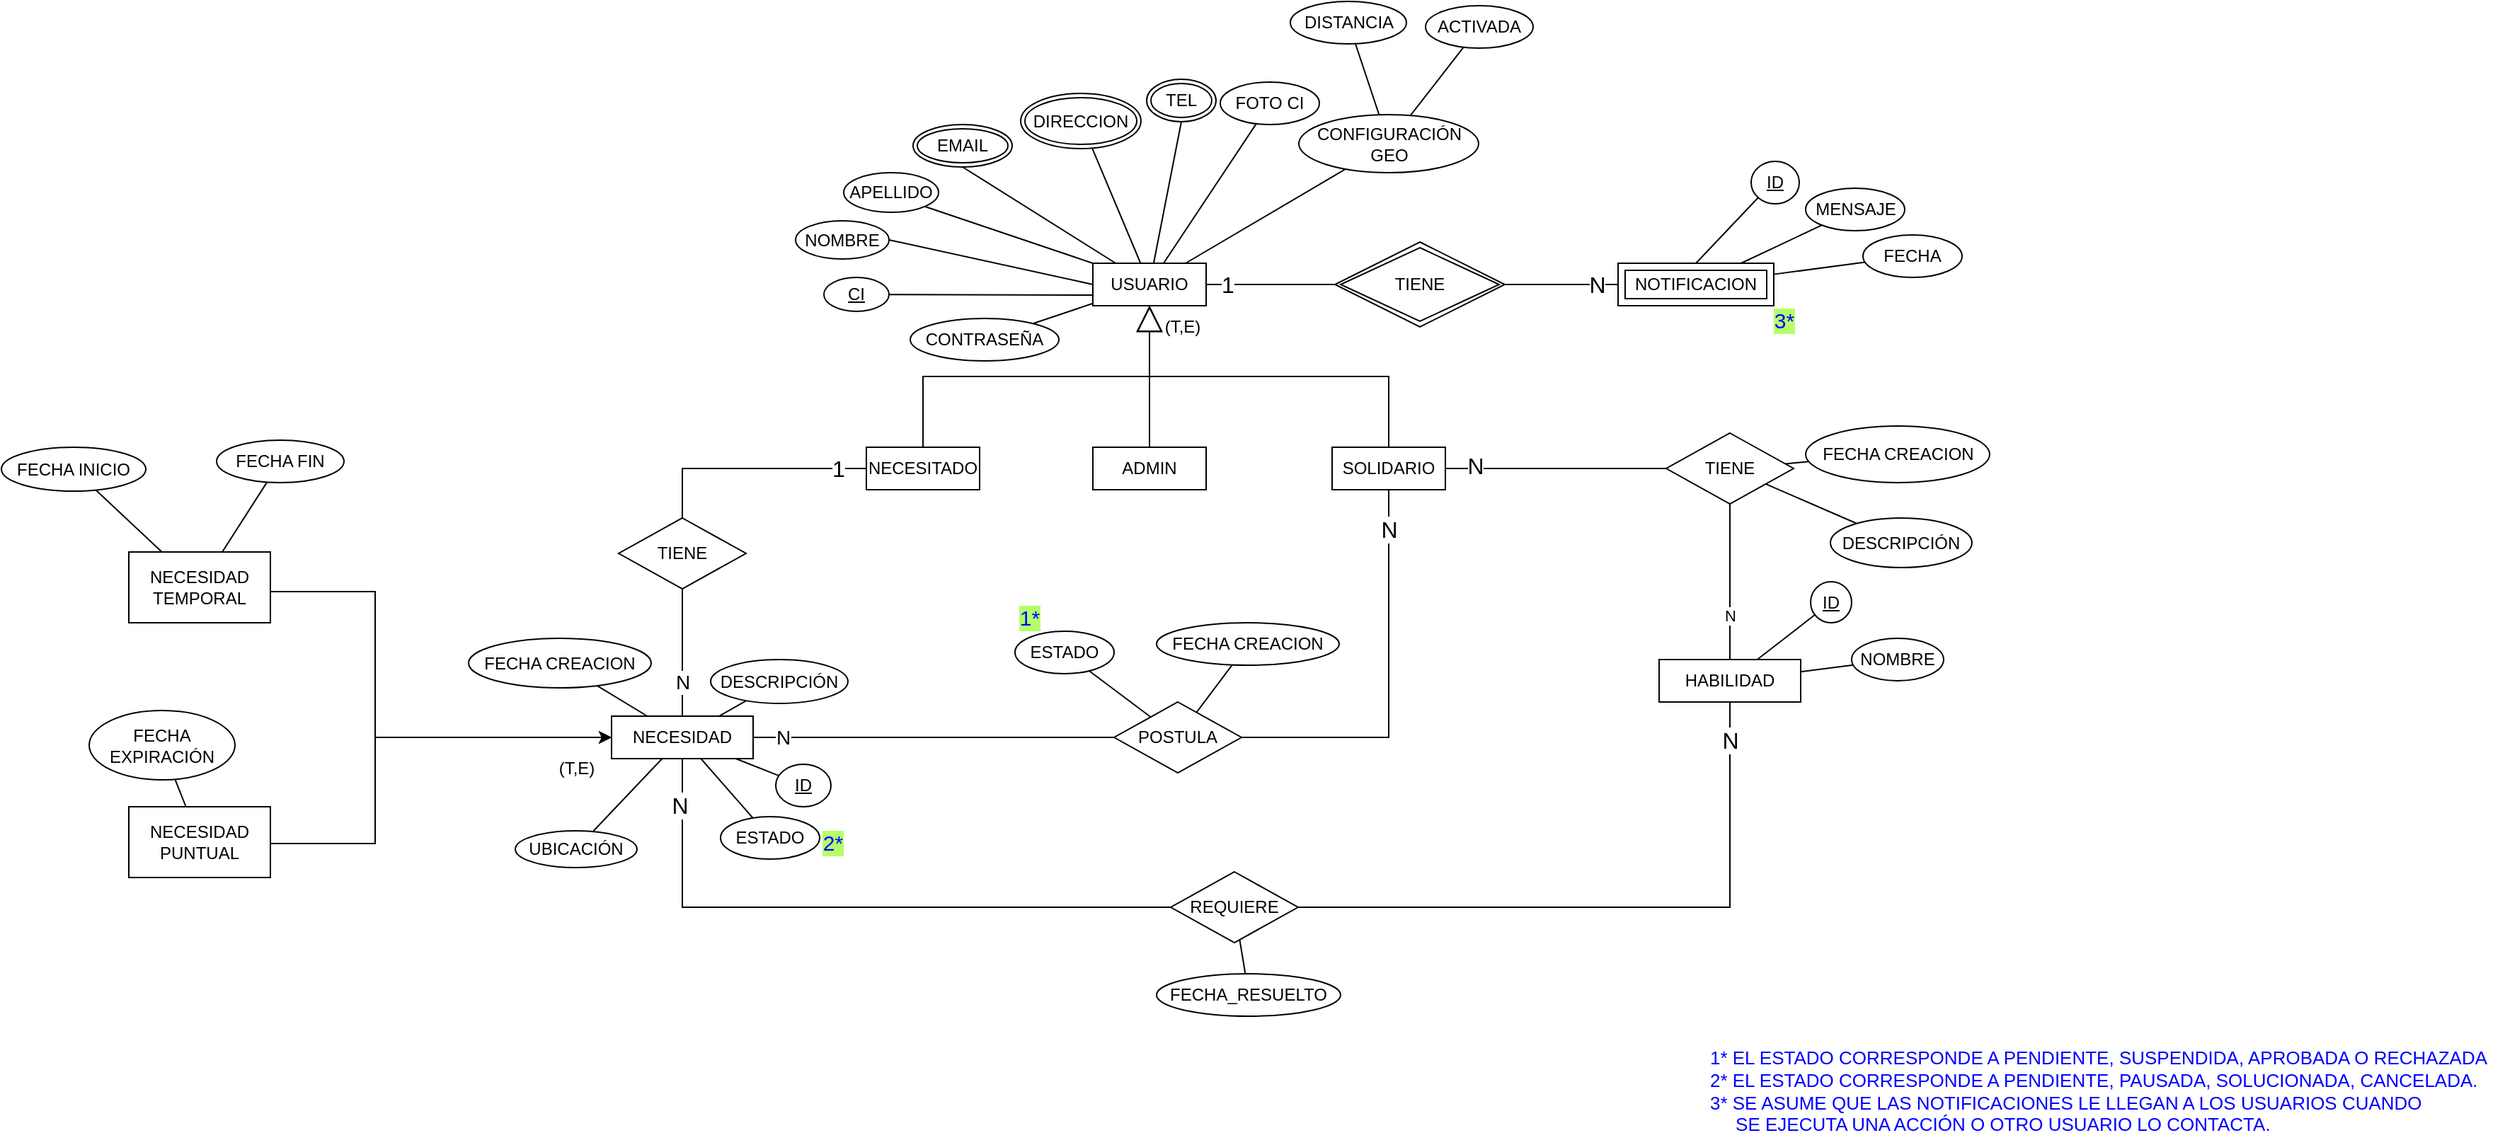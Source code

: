 <mxfile version="21.3.2" type="device">
  <diagram name="Página-1" id="fAoVSrvvUM2dpJcXNKeU">
    <mxGraphModel dx="2234" dy="1202" grid="0" gridSize="10" guides="1" tooltips="1" connect="1" arrows="1" fold="1" page="0" pageScale="1" pageWidth="827" pageHeight="1169" background="none" math="0" shadow="0">
      <root>
        <mxCell id="0" />
        <mxCell id="1" parent="0" />
        <mxCell id="73GiDfNOSpG94_D_OcNd-1" value="USUARIO" style="whiteSpace=wrap;html=1;align=center;rounded=0;" parent="1" vertex="1">
          <mxGeometry x="200" y="80" width="80" height="30" as="geometry" />
        </mxCell>
        <mxCell id="73GiDfNOSpG94_D_OcNd-16" style="rounded=0;orthogonalLoop=1;jettySize=auto;html=1;entryX=0;entryY=0.75;entryDx=0;entryDy=0;endArrow=none;endFill=0;" parent="1" source="73GiDfNOSpG94_D_OcNd-5" target="73GiDfNOSpG94_D_OcNd-1" edge="1">
          <mxGeometry relative="1" as="geometry" />
        </mxCell>
        <mxCell id="73GiDfNOSpG94_D_OcNd-5" value="CI" style="ellipse;whiteSpace=wrap;html=1;align=center;fontStyle=4;rounded=0;" parent="1" vertex="1">
          <mxGeometry x="10" y="90" width="46" height="24" as="geometry" />
        </mxCell>
        <mxCell id="73GiDfNOSpG94_D_OcNd-6" value="ADMIN" style="whiteSpace=wrap;html=1;align=center;rounded=0;" parent="1" vertex="1">
          <mxGeometry x="200" y="210" width="80" height="30" as="geometry" />
        </mxCell>
        <mxCell id="73GiDfNOSpG94_D_OcNd-92" style="edgeStyle=orthogonalEdgeStyle;rounded=0;orthogonalLoop=1;jettySize=auto;html=1;endArrow=none;endFill=0;" parent="1" source="73GiDfNOSpG94_D_OcNd-7" target="73GiDfNOSpG94_D_OcNd-91" edge="1">
          <mxGeometry relative="1" as="geometry">
            <Array as="points" />
          </mxGeometry>
        </mxCell>
        <mxCell id="73GiDfNOSpG94_D_OcNd-102" value="&lt;font size=&quot;3&quot;&gt;N&lt;/font&gt;" style="edgeLabel;html=1;align=center;verticalAlign=middle;resizable=0;points=[];rounded=0;" parent="73GiDfNOSpG94_D_OcNd-92" connectable="0" vertex="1">
          <mxGeometry x="-0.709" y="3" relative="1" as="geometry">
            <mxPoint x="-2" y="1" as="offset" />
          </mxGeometry>
        </mxCell>
        <mxCell id="73GiDfNOSpG94_D_OcNd-142" style="edgeStyle=orthogonalEdgeStyle;rounded=0;orthogonalLoop=1;jettySize=auto;html=1;endArrow=none;endFill=0;" parent="1" source="73GiDfNOSpG94_D_OcNd-7" target="QgFUNkJxm_OIPuMgO-o3-40" edge="1">
          <mxGeometry relative="1" as="geometry">
            <mxPoint x="416" y="328" as="targetPoint" />
            <Array as="points">
              <mxPoint x="409" y="415" />
            </Array>
          </mxGeometry>
        </mxCell>
        <mxCell id="lLiapCtUSWnQKeRzUyzI-1" value="&lt;font size=&quot;3&quot;&gt;N&lt;/font&gt;" style="edgeLabel;html=1;align=center;verticalAlign=middle;resizable=0;points=[];" parent="73GiDfNOSpG94_D_OcNd-142" vertex="1" connectable="0">
          <mxGeometry x="-0.694" y="1" relative="1" as="geometry">
            <mxPoint x="-1" y="-15" as="offset" />
          </mxGeometry>
        </mxCell>
        <mxCell id="73GiDfNOSpG94_D_OcNd-7" value="SOLIDARIO" style="whiteSpace=wrap;html=1;align=center;rounded=0;" parent="1" vertex="1">
          <mxGeometry x="369" y="210" width="80" height="30" as="geometry" />
        </mxCell>
        <mxCell id="73GiDfNOSpG94_D_OcNd-86" style="edgeStyle=orthogonalEdgeStyle;rounded=0;orthogonalLoop=1;jettySize=auto;html=1;exitX=0;exitY=0.5;exitDx=0;exitDy=0;entryX=0.5;entryY=0;entryDx=0;entryDy=0;endArrow=none;endFill=0;" parent="1" source="73GiDfNOSpG94_D_OcNd-8" target="73GiDfNOSpG94_D_OcNd-85" edge="1">
          <mxGeometry relative="1" as="geometry" />
        </mxCell>
        <mxCell id="73GiDfNOSpG94_D_OcNd-88" value="&lt;font size=&quot;3&quot;&gt;1&lt;/font&gt;" style="edgeLabel;html=1;align=center;verticalAlign=middle;resizable=0;points=[];rounded=0;" parent="73GiDfNOSpG94_D_OcNd-86" connectable="0" vertex="1">
          <mxGeometry x="-0.532" y="3" relative="1" as="geometry">
            <mxPoint x="18" y="-3" as="offset" />
          </mxGeometry>
        </mxCell>
        <mxCell id="73GiDfNOSpG94_D_OcNd-8" value="NECESITADO" style="whiteSpace=wrap;html=1;align=center;rounded=0;" parent="1" vertex="1">
          <mxGeometry x="40" y="210" width="80" height="30" as="geometry" />
        </mxCell>
        <mxCell id="73GiDfNOSpG94_D_OcNd-18" style="edgeStyle=none;rounded=0;orthogonalLoop=1;jettySize=auto;html=1;exitX=1;exitY=0.5;exitDx=0;exitDy=0;entryX=0;entryY=0.5;entryDx=0;entryDy=0;endArrow=none;endFill=0;" parent="1" source="73GiDfNOSpG94_D_OcNd-9" target="73GiDfNOSpG94_D_OcNd-1" edge="1">
          <mxGeometry relative="1" as="geometry" />
        </mxCell>
        <mxCell id="73GiDfNOSpG94_D_OcNd-9" value="NOMBRE" style="ellipse;whiteSpace=wrap;html=1;align=center;rounded=0;" parent="1" vertex="1">
          <mxGeometry x="-10" y="50" width="66" height="27" as="geometry" />
        </mxCell>
        <mxCell id="73GiDfNOSpG94_D_OcNd-20" style="edgeStyle=none;rounded=0;orthogonalLoop=1;jettySize=auto;html=1;exitX=1;exitY=1;exitDx=0;exitDy=0;entryX=0;entryY=0;entryDx=0;entryDy=0;endArrow=none;endFill=0;" parent="1" source="73GiDfNOSpG94_D_OcNd-10" target="73GiDfNOSpG94_D_OcNd-1" edge="1">
          <mxGeometry relative="1" as="geometry" />
        </mxCell>
        <mxCell id="73GiDfNOSpG94_D_OcNd-10" value="APELLIDO" style="ellipse;whiteSpace=wrap;html=1;align=center;rounded=0;" parent="1" vertex="1">
          <mxGeometry x="24" y="16" width="67" height="28" as="geometry" />
        </mxCell>
        <mxCell id="73GiDfNOSpG94_D_OcNd-22" style="edgeStyle=none;rounded=0;orthogonalLoop=1;jettySize=auto;html=1;exitX=0.5;exitY=1;exitDx=0;exitDy=0;endArrow=none;endFill=0;" parent="1" source="73GiDfNOSpG94_D_OcNd-27" target="73GiDfNOSpG94_D_OcNd-1" edge="1">
          <mxGeometry relative="1" as="geometry">
            <mxPoint x="315" y="20" as="sourcePoint" />
          </mxGeometry>
        </mxCell>
        <mxCell id="73GiDfNOSpG94_D_OcNd-24" style="edgeStyle=none;rounded=0;orthogonalLoop=1;jettySize=auto;html=1;endArrow=none;endFill=0;" parent="1" source="73GiDfNOSpG94_D_OcNd-13" target="73GiDfNOSpG94_D_OcNd-1" edge="1">
          <mxGeometry relative="1" as="geometry">
            <mxPoint x="280" y="80" as="targetPoint" />
          </mxGeometry>
        </mxCell>
        <mxCell id="73GiDfNOSpG94_D_OcNd-13" value="FOTO CI" style="ellipse;whiteSpace=wrap;html=1;align=center;rounded=0;" parent="1" vertex="1">
          <mxGeometry x="290" y="-48" width="70" height="30" as="geometry" />
        </mxCell>
        <mxCell id="73GiDfNOSpG94_D_OcNd-23" style="edgeStyle=none;rounded=0;orthogonalLoop=1;jettySize=auto;html=1;exitX=0.5;exitY=1;exitDx=0;exitDy=0;endArrow=none;endFill=0;" parent="1" source="73GiDfNOSpG94_D_OcNd-14" target="73GiDfNOSpG94_D_OcNd-1" edge="1">
          <mxGeometry relative="1" as="geometry" />
        </mxCell>
        <mxCell id="73GiDfNOSpG94_D_OcNd-14" value="TEL" style="ellipse;shape=doubleEllipse;margin=3;whiteSpace=wrap;html=1;align=center;rounded=0;" parent="1" vertex="1">
          <mxGeometry x="238" y="-50" width="49" height="30" as="geometry" />
        </mxCell>
        <mxCell id="73GiDfNOSpG94_D_OcNd-25" style="edgeStyle=none;rounded=0;orthogonalLoop=1;jettySize=auto;html=1;endArrow=none;endFill=0;" parent="1" source="73GiDfNOSpG94_D_OcNd-15" target="73GiDfNOSpG94_D_OcNd-1" edge="1">
          <mxGeometry relative="1" as="geometry" />
        </mxCell>
        <mxCell id="73GiDfNOSpG94_D_OcNd-15" value="DIRECCION" style="ellipse;shape=doubleEllipse;margin=3;whiteSpace=wrap;html=1;align=center;rounded=0;" parent="1" vertex="1">
          <mxGeometry x="149" y="-40" width="85" height="39" as="geometry" />
        </mxCell>
        <mxCell id="73GiDfNOSpG94_D_OcNd-27" value="EMAIL" style="ellipse;shape=doubleEllipse;margin=3;whiteSpace=wrap;html=1;align=center;rounded=0;" parent="1" vertex="1">
          <mxGeometry x="73" y="-18" width="70" height="30" as="geometry" />
        </mxCell>
        <mxCell id="73GiDfNOSpG94_D_OcNd-29" value="" style="endArrow=block;endSize=16;endFill=0;html=1;rounded=0;edgeStyle=orthogonalEdgeStyle;" parent="1" source="73GiDfNOSpG94_D_OcNd-8" target="73GiDfNOSpG94_D_OcNd-1" edge="1">
          <mxGeometry y="20" width="160" relative="1" as="geometry">
            <mxPoint x="330" y="290" as="sourcePoint" />
            <mxPoint x="490" y="290" as="targetPoint" />
            <mxPoint as="offset" />
            <Array as="points">
              <mxPoint x="80" y="160" />
              <mxPoint x="240" y="160" />
            </Array>
          </mxGeometry>
        </mxCell>
        <mxCell id="73GiDfNOSpG94_D_OcNd-30" value="" style="endArrow=block;endSize=16;endFill=0;html=1;rounded=0;edgeStyle=orthogonalEdgeStyle;" parent="1" source="73GiDfNOSpG94_D_OcNd-7" edge="1" target="73GiDfNOSpG94_D_OcNd-1">
          <mxGeometry y="20" width="160" relative="1" as="geometry">
            <mxPoint x="90" y="220" as="sourcePoint" />
            <mxPoint x="240" y="110" as="targetPoint" />
            <mxPoint as="offset" />
            <Array as="points">
              <mxPoint x="409" y="160" />
              <mxPoint x="240" y="160" />
            </Array>
          </mxGeometry>
        </mxCell>
        <mxCell id="73GiDfNOSpG94_D_OcNd-31" value="" style="endArrow=block;endSize=16;endFill=0;html=1;rounded=0;edgeStyle=orthogonalEdgeStyle;" parent="1" source="73GiDfNOSpG94_D_OcNd-6" target="73GiDfNOSpG94_D_OcNd-1" edge="1">
          <mxGeometry y="20" width="160" relative="1" as="geometry">
            <mxPoint x="100" y="230" as="sourcePoint" />
            <mxPoint x="260" y="130" as="targetPoint" />
            <mxPoint as="offset" />
            <Array as="points">
              <mxPoint x="240" y="138" />
              <mxPoint x="240" y="138" />
            </Array>
          </mxGeometry>
        </mxCell>
        <mxCell id="73GiDfNOSpG94_D_OcNd-33" value="HABILIDAD" style="whiteSpace=wrap;html=1;align=center;rounded=0;" parent="1" vertex="1">
          <mxGeometry x="600" y="360" width="100" height="30" as="geometry" />
        </mxCell>
        <mxCell id="73GiDfNOSpG94_D_OcNd-38" style="edgeStyle=none;rounded=0;orthogonalLoop=1;jettySize=auto;html=1;endArrow=none;endFill=0;" parent="1" source="73GiDfNOSpG94_D_OcNd-34" target="73GiDfNOSpG94_D_OcNd-33" edge="1">
          <mxGeometry relative="1" as="geometry" />
        </mxCell>
        <mxCell id="73GiDfNOSpG94_D_OcNd-34" value="ID" style="ellipse;whiteSpace=wrap;html=1;align=center;fontStyle=4;rounded=0;" parent="1" vertex="1">
          <mxGeometry x="707" y="305" width="29" height="29" as="geometry" />
        </mxCell>
        <mxCell id="73GiDfNOSpG94_D_OcNd-42" style="edgeStyle=none;rounded=0;orthogonalLoop=1;jettySize=auto;html=1;endArrow=none;endFill=0;" parent="1" source="73GiDfNOSpG94_D_OcNd-37" target="73GiDfNOSpG94_D_OcNd-91" edge="1">
          <mxGeometry relative="1" as="geometry" />
        </mxCell>
        <mxCell id="73GiDfNOSpG94_D_OcNd-37" value="FECHA CREACION" style="ellipse;whiteSpace=wrap;html=1;align=center;rounded=0;" parent="1" vertex="1">
          <mxGeometry x="703.5" y="195" width="130" height="40" as="geometry" />
        </mxCell>
        <mxCell id="73GiDfNOSpG94_D_OcNd-43" value="NECESIDAD" style="whiteSpace=wrap;html=1;align=center;rounded=0;" parent="1" vertex="1">
          <mxGeometry x="-140" y="400" width="100" height="30" as="geometry" />
        </mxCell>
        <mxCell id="73GiDfNOSpG94_D_OcNd-44" style="edgeStyle=none;rounded=0;orthogonalLoop=1;jettySize=auto;html=1;endArrow=none;endFill=0;" parent="1" source="73GiDfNOSpG94_D_OcNd-45" target="73GiDfNOSpG94_D_OcNd-43" edge="1">
          <mxGeometry relative="1" as="geometry">
            <mxPoint x="-100" y="430" as="targetPoint" />
          </mxGeometry>
        </mxCell>
        <mxCell id="73GiDfNOSpG94_D_OcNd-45" value="ID" style="ellipse;whiteSpace=wrap;html=1;align=center;fontStyle=4;rounded=0;" parent="1" vertex="1">
          <mxGeometry x="-24" y="434" width="39" height="30" as="geometry" />
        </mxCell>
        <mxCell id="73GiDfNOSpG94_D_OcNd-50" style="edgeStyle=none;rounded=0;orthogonalLoop=1;jettySize=auto;html=1;endArrow=none;endFill=0;" parent="1" source="73GiDfNOSpG94_D_OcNd-51" target="73GiDfNOSpG94_D_OcNd-43" edge="1">
          <mxGeometry relative="1" as="geometry" />
        </mxCell>
        <mxCell id="73GiDfNOSpG94_D_OcNd-51" value="FECHA CREACION" style="ellipse;whiteSpace=wrap;html=1;align=center;rounded=0;" parent="1" vertex="1">
          <mxGeometry x="-241" y="345" width="129" height="35" as="geometry" />
        </mxCell>
        <mxCell id="73GiDfNOSpG94_D_OcNd-73" style="edgeStyle=none;rounded=0;orthogonalLoop=1;jettySize=auto;html=1;endArrow=none;endFill=0;" parent="1" source="73GiDfNOSpG94_D_OcNd-70" target="73GiDfNOSpG94_D_OcNd-43" edge="1">
          <mxGeometry relative="1" as="geometry" />
        </mxCell>
        <mxCell id="73GiDfNOSpG94_D_OcNd-70" value="ESTADO" style="ellipse;whiteSpace=wrap;html=1;align=center;rounded=0;" parent="1" vertex="1">
          <mxGeometry x="-63" y="471" width="70" height="30" as="geometry" />
        </mxCell>
        <mxCell id="73GiDfNOSpG94_D_OcNd-72" style="edgeStyle=none;rounded=0;orthogonalLoop=1;jettySize=auto;html=1;endArrow=none;endFill=0;" parent="1" source="73GiDfNOSpG94_D_OcNd-71" target="73GiDfNOSpG94_D_OcNd-43" edge="1">
          <mxGeometry relative="1" as="geometry" />
        </mxCell>
        <mxCell id="73GiDfNOSpG94_D_OcNd-71" value="DESCRIPCIÓN" style="ellipse;whiteSpace=wrap;html=1;align=center;rounded=0;" parent="1" vertex="1">
          <mxGeometry x="-70" y="360" width="97" height="31" as="geometry" />
        </mxCell>
        <mxCell id="73GiDfNOSpG94_D_OcNd-87" style="edgeStyle=orthogonalEdgeStyle;rounded=0;orthogonalLoop=1;jettySize=auto;html=1;exitX=0.5;exitY=1;exitDx=0;exitDy=0;entryX=0.5;entryY=0;entryDx=0;entryDy=0;endArrow=none;endFill=0;" parent="1" source="73GiDfNOSpG94_D_OcNd-85" target="73GiDfNOSpG94_D_OcNd-43" edge="1">
          <mxGeometry relative="1" as="geometry" />
        </mxCell>
        <mxCell id="73GiDfNOSpG94_D_OcNd-90" value="&lt;font style=&quot;font-size: 14px;&quot;&gt;N&lt;/font&gt;" style="edgeLabel;html=1;align=center;verticalAlign=middle;resizable=0;points=[];rounded=0;" parent="73GiDfNOSpG94_D_OcNd-87" connectable="0" vertex="1">
          <mxGeometry x="0.612" y="-1" relative="1" as="geometry">
            <mxPoint x="1" y="-7" as="offset" />
          </mxGeometry>
        </mxCell>
        <mxCell id="73GiDfNOSpG94_D_OcNd-85" value="TIENE" style="shape=rhombus;perimeter=rhombusPerimeter;whiteSpace=wrap;html=1;align=center;rounded=0;" parent="1" vertex="1">
          <mxGeometry x="-135" y="260" width="90" height="50" as="geometry" />
        </mxCell>
        <mxCell id="73GiDfNOSpG94_D_OcNd-93" style="edgeStyle=orthogonalEdgeStyle;rounded=0;orthogonalLoop=1;jettySize=auto;html=1;endArrow=none;endFill=0;" parent="1" source="73GiDfNOSpG94_D_OcNd-91" target="73GiDfNOSpG94_D_OcNd-33" edge="1">
          <mxGeometry relative="1" as="geometry" />
        </mxCell>
        <mxCell id="QgFUNkJxm_OIPuMgO-o3-43" value="N" style="edgeLabel;html=1;align=center;verticalAlign=middle;resizable=0;points=[];" vertex="1" connectable="0" parent="73GiDfNOSpG94_D_OcNd-93">
          <mxGeometry x="0.433" relative="1" as="geometry">
            <mxPoint as="offset" />
          </mxGeometry>
        </mxCell>
        <mxCell id="73GiDfNOSpG94_D_OcNd-91" value="TIENE" style="shape=rhombus;perimeter=rhombusPerimeter;whiteSpace=wrap;html=1;align=center;rounded=0;" parent="1" vertex="1">
          <mxGeometry x="605" y="200" width="90" height="50" as="geometry" />
        </mxCell>
        <mxCell id="73GiDfNOSpG94_D_OcNd-97" value="(T,E)" style="text;html=1;align=center;verticalAlign=middle;resizable=0;points=[];autosize=1;strokeColor=none;fillColor=none;rounded=0;" parent="1" vertex="1">
          <mxGeometry x="238" y="110" width="50" height="30" as="geometry" />
        </mxCell>
        <mxCell id="73GiDfNOSpG94_D_OcNd-132" style="rounded=0;orthogonalLoop=1;jettySize=auto;html=1;endArrow=none;endFill=0;" parent="1" source="73GiDfNOSpG94_D_OcNd-122" target="QgFUNkJxm_OIPuMgO-o3-27" edge="1">
          <mxGeometry relative="1" as="geometry">
            <mxPoint x="319.5" y="550.0" as="targetPoint" />
          </mxGeometry>
        </mxCell>
        <mxCell id="73GiDfNOSpG94_D_OcNd-122" value="FECHA_RESUELTO" style="ellipse;whiteSpace=wrap;html=1;align=center;rounded=0;" parent="1" vertex="1">
          <mxGeometry x="245" y="582" width="130" height="30" as="geometry" />
        </mxCell>
        <mxCell id="73GiDfNOSpG94_D_OcNd-125" value="&lt;font size=&quot;3&quot;&gt;N&lt;/font&gt;" style="edgeStyle=orthogonalEdgeStyle;rounded=0;orthogonalLoop=1;jettySize=auto;html=1;endArrow=none;endFill=0;" parent="1" source="QgFUNkJxm_OIPuMgO-o3-27" target="73GiDfNOSpG94_D_OcNd-33" edge="1">
          <mxGeometry x="0.879" relative="1" as="geometry">
            <mxPoint as="offset" />
            <mxPoint x="519.5" y="535.0" as="sourcePoint" />
            <mxPoint x="617" y="373" as="targetPoint" />
            <Array as="points">
              <mxPoint x="650" y="535" />
            </Array>
          </mxGeometry>
        </mxCell>
        <mxCell id="73GiDfNOSpG94_D_OcNd-128" style="edgeStyle=orthogonalEdgeStyle;rounded=0;orthogonalLoop=1;jettySize=auto;html=1;endArrow=none;endFill=0;" parent="1" source="QgFUNkJxm_OIPuMgO-o3-27" target="73GiDfNOSpG94_D_OcNd-43" edge="1">
          <mxGeometry relative="1" as="geometry">
            <mxPoint x="80.5" y="535.0" as="sourcePoint" />
          </mxGeometry>
        </mxCell>
        <mxCell id="73GiDfNOSpG94_D_OcNd-135" value="&lt;font size=&quot;3&quot;&gt;N&lt;/font&gt;" style="edgeLabel;html=1;align=center;verticalAlign=middle;resizable=0;points=[];rounded=0;" parent="73GiDfNOSpG94_D_OcNd-128" connectable="0" vertex="1">
          <mxGeometry x="0.856" y="2" relative="1" as="geometry">
            <mxPoint as="offset" />
          </mxGeometry>
        </mxCell>
        <mxCell id="73GiDfNOSpG94_D_OcNd-146" style="rounded=0;orthogonalLoop=1;jettySize=auto;html=1;endArrow=none;endFill=0;" parent="1" source="QgFUNkJxm_OIPuMgO-o3-40" target="73GiDfNOSpG94_D_OcNd-145" edge="1">
          <mxGeometry relative="1" as="geometry">
            <mxPoint x="293.5" y="390" as="sourcePoint" />
          </mxGeometry>
        </mxCell>
        <mxCell id="73GiDfNOSpG94_D_OcNd-147" style="rounded=0;orthogonalLoop=1;jettySize=auto;html=1;endArrow=none;endFill=0;" parent="1" source="QgFUNkJxm_OIPuMgO-o3-40" target="73GiDfNOSpG94_D_OcNd-144" edge="1">
          <mxGeometry relative="1" as="geometry">
            <mxPoint x="238.5" y="390" as="sourcePoint" />
          </mxGeometry>
        </mxCell>
        <mxCell id="73GiDfNOSpG94_D_OcNd-141" style="edgeStyle=orthogonalEdgeStyle;rounded=0;orthogonalLoop=1;jettySize=auto;html=1;endArrow=none;endFill=0;" parent="1" source="73GiDfNOSpG94_D_OcNd-43" target="QgFUNkJxm_OIPuMgO-o3-40" edge="1">
          <mxGeometry relative="1" as="geometry">
            <mxPoint x="80" y="380" as="sourcePoint" />
            <mxPoint x="211" y="415.029" as="targetPoint" />
            <Array as="points" />
          </mxGeometry>
        </mxCell>
        <mxCell id="lLiapCtUSWnQKeRzUyzI-3" value="&lt;font style=&quot;font-size: 14px;&quot;&gt;N&lt;/font&gt;" style="edgeLabel;html=1;align=center;verticalAlign=middle;resizable=0;points=[];" parent="73GiDfNOSpG94_D_OcNd-141" vertex="1" connectable="0">
          <mxGeometry x="0.582" y="1" relative="1" as="geometry">
            <mxPoint x="-181" y="1" as="offset" />
          </mxGeometry>
        </mxCell>
        <mxCell id="73GiDfNOSpG94_D_OcNd-144" value="ESTADO" style="ellipse;whiteSpace=wrap;html=1;align=center;rounded=0;" parent="1" vertex="1">
          <mxGeometry x="145" y="340" width="70" height="30" as="geometry" />
        </mxCell>
        <mxCell id="73GiDfNOSpG94_D_OcNd-145" value="FECHA CREACION" style="ellipse;whiteSpace=wrap;html=1;align=center;rounded=0;" parent="1" vertex="1">
          <mxGeometry x="245" y="334" width="129" height="30" as="geometry" />
        </mxCell>
        <mxCell id="73GiDfNOSpG94_D_OcNd-154" value="NOTIFICACION" style="shape=ext;margin=3;double=1;whiteSpace=wrap;html=1;align=center;" parent="1" vertex="1">
          <mxGeometry x="571" y="80" width="110" height="30" as="geometry" />
        </mxCell>
        <mxCell id="73GiDfNOSpG94_D_OcNd-159" style="orthogonalLoop=1;jettySize=auto;html=1;exitX=0;exitY=1;exitDx=0;exitDy=0;rounded=0;entryX=0.5;entryY=0;entryDx=0;entryDy=0;endArrow=none;endFill=0;" parent="1" source="73GiDfNOSpG94_D_OcNd-156" target="73GiDfNOSpG94_D_OcNd-154" edge="1">
          <mxGeometry relative="1" as="geometry">
            <mxPoint x="635" y="68" as="targetPoint" />
          </mxGeometry>
        </mxCell>
        <mxCell id="73GiDfNOSpG94_D_OcNd-156" value="ID" style="ellipse;whiteSpace=wrap;html=1;align=center;rounded=0;fontStyle=4" parent="1" vertex="1">
          <mxGeometry x="665" y="8" width="34" height="30" as="geometry" />
        </mxCell>
        <mxCell id="73GiDfNOSpG94_D_OcNd-160" style="orthogonalLoop=1;jettySize=auto;html=1;rounded=0;endArrow=none;endFill=0;" parent="1" source="73GiDfNOSpG94_D_OcNd-157" target="73GiDfNOSpG94_D_OcNd-154" edge="1">
          <mxGeometry relative="1" as="geometry" />
        </mxCell>
        <mxCell id="73GiDfNOSpG94_D_OcNd-157" value="MENSAJE" style="ellipse;whiteSpace=wrap;html=1;align=center;rounded=0;" parent="1" vertex="1">
          <mxGeometry x="703.5" y="27" width="70" height="30" as="geometry" />
        </mxCell>
        <mxCell id="73GiDfNOSpG94_D_OcNd-161" style="orthogonalLoop=1;jettySize=auto;html=1;rounded=0;endArrow=none;endFill=0;" parent="1" source="73GiDfNOSpG94_D_OcNd-158" target="73GiDfNOSpG94_D_OcNd-154" edge="1">
          <mxGeometry relative="1" as="geometry" />
        </mxCell>
        <mxCell id="73GiDfNOSpG94_D_OcNd-158" value="FECHA" style="ellipse;whiteSpace=wrap;html=1;align=center;rounded=0;" parent="1" vertex="1">
          <mxGeometry x="744" y="60" width="70" height="30" as="geometry" />
        </mxCell>
        <mxCell id="73GiDfNOSpG94_D_OcNd-169" value="&lt;div style=&quot;text-align: left; font-size: 13px;&quot;&gt;&lt;span style=&quot;background-color: initial; font-size: 13px;&quot;&gt;1* EL ESTADO CORRESPONDE A PENDIENTE, SUSPENDIDA, APROBADA O RECHAZADA&lt;/span&gt;&lt;/div&gt;&lt;div style=&quot;text-align: left; font-size: 13px;&quot;&gt;&lt;span style=&quot;background-color: initial;&quot;&gt;2* EL ESTADO CORRESPONDE A PENDIENTE, PAUSADA, SOLUCIONADA, CANCELADA.&lt;/span&gt;&lt;br&gt;&lt;/div&gt;&lt;div style=&quot;text-align: left; font-size: 13px;&quot;&gt;&lt;span style=&quot;background-color: initial; font-size: 13px;&quot;&gt;3* SE ASUME QUE LAS NOTIFICACIONES LE LLEGAN A LOS USUARIOS CUANDO&lt;/span&gt;&lt;/div&gt;&lt;div style=&quot;text-align: left; font-size: 13px;&quot;&gt;&lt;span style=&quot;background-color: initial; font-size: 13px;&quot;&gt;&amp;nbsp; &amp;nbsp; &amp;nbsp;SE EJECUTA UNA ACCIÓN O OTRO USUARIO LO CONTACTA.&lt;/span&gt;&lt;/div&gt;" style="text;html=1;align=center;verticalAlign=middle;resizable=0;points=[];autosize=1;strokeColor=none;fillColor=none;fontSize=13;fontColor=#0000FF;" parent="1" vertex="1">
          <mxGeometry x="626" y="628" width="567" height="74" as="geometry" />
        </mxCell>
        <mxCell id="73GiDfNOSpG94_D_OcNd-174" value="3*" style="text;html=1;align=center;verticalAlign=middle;resizable=0;points=[];autosize=1;strokeColor=none;fillColor=none;fontSize=15;fontColor=#0000FF;labelBackgroundColor=#B4FF69;" parent="1" vertex="1">
          <mxGeometry x="671.5" y="105" width="32" height="30" as="geometry" />
        </mxCell>
        <mxCell id="73GiDfNOSpG94_D_OcNd-175" value="1*" style="text;html=1;align=center;verticalAlign=middle;resizable=0;points=[];autosize=1;strokeColor=none;fillColor=none;fontSize=15;fontColor=#0000FF;labelBackgroundColor=#B4FF69;" parent="1" vertex="1">
          <mxGeometry x="139" y="315" width="32" height="30" as="geometry" />
        </mxCell>
        <mxCell id="73GiDfNOSpG94_D_OcNd-177" value="2*" style="text;html=1;align=center;verticalAlign=middle;resizable=0;points=[];autosize=1;strokeColor=none;fillColor=none;fontSize=15;fontColor=#0000FF;labelBackgroundColor=#B4FF69;" parent="1" vertex="1">
          <mxGeometry y="474" width="32" height="30" as="geometry" />
        </mxCell>
        <mxCell id="QgFUNkJxm_OIPuMgO-o3-1" value="CONTRASEÑA" style="ellipse;whiteSpace=wrap;html=1;align=center;" vertex="1" parent="1">
          <mxGeometry x="71" y="119" width="105" height="30" as="geometry" />
        </mxCell>
        <mxCell id="QgFUNkJxm_OIPuMgO-o3-3" style="edgeStyle=none;rounded=0;orthogonalLoop=1;jettySize=auto;html=1;endArrow=none;endFill=0;" edge="1" parent="1" source="QgFUNkJxm_OIPuMgO-o3-1" target="73GiDfNOSpG94_D_OcNd-1">
          <mxGeometry relative="1" as="geometry">
            <mxPoint x="370" y="45" as="sourcePoint" />
            <mxPoint x="280" y="90" as="targetPoint" />
          </mxGeometry>
        </mxCell>
        <mxCell id="QgFUNkJxm_OIPuMgO-o3-5" value="" style="endArrow=none;html=1;rounded=0;" edge="1" parent="1" source="QgFUNkJxm_OIPuMgO-o3-8" target="QgFUNkJxm_OIPuMgO-o3-6">
          <mxGeometry width="50" height="50" relative="1" as="geometry">
            <mxPoint x="392" y="-77" as="sourcePoint" />
            <mxPoint x="501.08" y="-40.96" as="targetPoint" />
          </mxGeometry>
        </mxCell>
        <mxCell id="QgFUNkJxm_OIPuMgO-o3-6" value="&lt;div&gt;DISTANCIA&lt;/div&gt;" style="ellipse;whiteSpace=wrap;html=1;align=center;" vertex="1" parent="1">
          <mxGeometry x="339.5" y="-105" width="82" height="30" as="geometry" />
        </mxCell>
        <mxCell id="QgFUNkJxm_OIPuMgO-o3-7" value="&lt;div&gt;ACTIVADA&lt;br&gt;&lt;/div&gt;" style="ellipse;whiteSpace=wrap;html=1;align=center;" vertex="1" parent="1">
          <mxGeometry x="435" y="-102" width="76" height="30" as="geometry" />
        </mxCell>
        <mxCell id="QgFUNkJxm_OIPuMgO-o3-8" value="CONFIGURACIÓN GEO" style="ellipse;whiteSpace=wrap;html=1;align=center;fontColor=#000000;" vertex="1" parent="1">
          <mxGeometry x="345.5" y="-25" width="127" height="41" as="geometry" />
        </mxCell>
        <mxCell id="QgFUNkJxm_OIPuMgO-o3-9" value="" style="endArrow=none;html=1;rounded=0;" edge="1" parent="1" source="QgFUNkJxm_OIPuMgO-o3-8" target="QgFUNkJxm_OIPuMgO-o3-7">
          <mxGeometry width="50" height="50" relative="1" as="geometry">
            <mxPoint x="551" y="-122" as="sourcePoint" />
            <mxPoint x="672" y="-147" as="targetPoint" />
          </mxGeometry>
        </mxCell>
        <mxCell id="QgFUNkJxm_OIPuMgO-o3-10" style="edgeStyle=none;rounded=0;orthogonalLoop=1;jettySize=auto;html=1;endArrow=none;endFill=0;" edge="1" parent="1" source="QgFUNkJxm_OIPuMgO-o3-8" target="73GiDfNOSpG94_D_OcNd-1">
          <mxGeometry relative="1" as="geometry">
            <mxPoint x="284" y="90" as="targetPoint" />
            <mxPoint x="328" y="-8" as="sourcePoint" />
          </mxGeometry>
        </mxCell>
        <mxCell id="QgFUNkJxm_OIPuMgO-o3-12" style="edgeStyle=orthogonalEdgeStyle;rounded=0;orthogonalLoop=1;jettySize=auto;html=1;" edge="1" parent="1" source="QgFUNkJxm_OIPuMgO-o3-13" target="73GiDfNOSpG94_D_OcNd-43">
          <mxGeometry relative="1" as="geometry">
            <Array as="points">
              <mxPoint x="-307" y="312" />
              <mxPoint x="-307" y="415" />
            </Array>
            <mxPoint x="-562" y="390" as="targetPoint" />
          </mxGeometry>
        </mxCell>
        <mxCell id="QgFUNkJxm_OIPuMgO-o3-13" value="NECESIDAD TEMPORAL" style="rounded=0;whiteSpace=wrap;html=1;" vertex="1" parent="1">
          <mxGeometry x="-481" y="284" width="100" height="50" as="geometry" />
        </mxCell>
        <mxCell id="QgFUNkJxm_OIPuMgO-o3-14" value="NECESIDAD PUNTUAL" style="rounded=0;whiteSpace=wrap;html=1;" vertex="1" parent="1">
          <mxGeometry x="-481" y="464" width="100" height="50" as="geometry" />
        </mxCell>
        <mxCell id="QgFUNkJxm_OIPuMgO-o3-15" value="FECHA EXPIRACIÓN" style="ellipse;whiteSpace=wrap;html=1;fontSize=12;" vertex="1" parent="1">
          <mxGeometry x="-509" y="396" width="103" height="49" as="geometry" />
        </mxCell>
        <mxCell id="QgFUNkJxm_OIPuMgO-o3-16" style="rounded=0;orthogonalLoop=1;jettySize=auto;html=1;endArrow=none;endFill=0;" edge="1" parent="1" source="QgFUNkJxm_OIPuMgO-o3-15" target="QgFUNkJxm_OIPuMgO-o3-14">
          <mxGeometry relative="1" as="geometry">
            <mxPoint x="-417" y="502.5" as="sourcePoint" />
            <mxPoint x="-372" y="524.5" as="targetPoint" />
          </mxGeometry>
        </mxCell>
        <mxCell id="QgFUNkJxm_OIPuMgO-o3-18" value="FECHA INICIO" style="ellipse;whiteSpace=wrap;html=1;fontSize=12;" vertex="1" parent="1">
          <mxGeometry x="-571" y="210" width="102" height="31" as="geometry" />
        </mxCell>
        <mxCell id="QgFUNkJxm_OIPuMgO-o3-19" style="rounded=0;orthogonalLoop=1;jettySize=auto;html=1;endArrow=none;endFill=0;" edge="1" parent="1" source="QgFUNkJxm_OIPuMgO-o3-13" target="QgFUNkJxm_OIPuMgO-o3-18">
          <mxGeometry relative="1" as="geometry">
            <mxPoint x="-246" y="649.5" as="sourcePoint" />
            <mxPoint x="-278" y="652.5" as="targetPoint" />
          </mxGeometry>
        </mxCell>
        <mxCell id="QgFUNkJxm_OIPuMgO-o3-20" value="FECHA FIN" style="ellipse;whiteSpace=wrap;html=1;fontSize=12;" vertex="1" parent="1">
          <mxGeometry x="-419" y="205" width="90" height="30" as="geometry" />
        </mxCell>
        <mxCell id="QgFUNkJxm_OIPuMgO-o3-21" style="rounded=0;orthogonalLoop=1;jettySize=auto;html=1;endArrow=none;endFill=0;" edge="1" parent="1" source="QgFUNkJxm_OIPuMgO-o3-13" target="QgFUNkJxm_OIPuMgO-o3-20">
          <mxGeometry relative="1" as="geometry">
            <mxPoint x="-657" y="699" as="sourcePoint" />
            <mxPoint x="-268" y="709" as="targetPoint" />
          </mxGeometry>
        </mxCell>
        <mxCell id="QgFUNkJxm_OIPuMgO-o3-22" style="edgeStyle=orthogonalEdgeStyle;rounded=0;orthogonalLoop=1;jettySize=auto;html=1;" edge="1" parent="1" source="QgFUNkJxm_OIPuMgO-o3-14" target="73GiDfNOSpG94_D_OcNd-43">
          <mxGeometry relative="1" as="geometry">
            <Array as="points">
              <mxPoint x="-307" y="490" />
              <mxPoint x="-307" y="415" />
            </Array>
            <mxPoint x="-562" y="390" as="targetPoint" />
          </mxGeometry>
        </mxCell>
        <mxCell id="QgFUNkJxm_OIPuMgO-o3-23" value="UBICACIÓN" style="ellipse;whiteSpace=wrap;html=1;fontSize=12;" vertex="1" parent="1">
          <mxGeometry x="-208" y="481" width="86" height="26" as="geometry" />
        </mxCell>
        <mxCell id="QgFUNkJxm_OIPuMgO-o3-24" style="rounded=0;orthogonalLoop=1;jettySize=auto;html=1;endArrow=none;endFill=0;" edge="1" parent="1" target="QgFUNkJxm_OIPuMgO-o3-23" source="73GiDfNOSpG94_D_OcNd-43">
          <mxGeometry relative="1" as="geometry">
            <mxPoint x="-90.973" y="424" as="sourcePoint" />
          </mxGeometry>
        </mxCell>
        <mxCell id="QgFUNkJxm_OIPuMgO-o3-27" value="REQUIERE" style="shape=rhombus;perimeter=rhombusPerimeter;whiteSpace=wrap;html=1;align=center;rounded=0;" vertex="1" parent="1">
          <mxGeometry x="255" y="510" width="90" height="50" as="geometry" />
        </mxCell>
        <mxCell id="QgFUNkJxm_OIPuMgO-o3-30" value="NOMBRE" style="ellipse;whiteSpace=wrap;html=1;align=center;fontStyle=0" vertex="1" parent="1">
          <mxGeometry x="736" y="345" width="65" height="30" as="geometry" />
        </mxCell>
        <mxCell id="QgFUNkJxm_OIPuMgO-o3-31" value="DESCRIPCIÓN" style="ellipse;whiteSpace=wrap;html=1;align=center;fontStyle=0" vertex="1" parent="1">
          <mxGeometry x="721" y="260" width="100" height="35" as="geometry" />
        </mxCell>
        <mxCell id="QgFUNkJxm_OIPuMgO-o3-32" style="edgeStyle=none;rounded=0;orthogonalLoop=1;jettySize=auto;html=1;endArrow=none;endFill=0;" edge="1" parent="1" source="QgFUNkJxm_OIPuMgO-o3-30" target="73GiDfNOSpG94_D_OcNd-33">
          <mxGeometry relative="1" as="geometry">
            <mxPoint x="720" y="338" as="sourcePoint" />
            <mxPoint x="679" y="370" as="targetPoint" />
          </mxGeometry>
        </mxCell>
        <mxCell id="QgFUNkJxm_OIPuMgO-o3-33" style="edgeStyle=none;rounded=0;orthogonalLoop=1;jettySize=auto;html=1;endArrow=none;endFill=0;" edge="1" parent="1" source="QgFUNkJxm_OIPuMgO-o3-31" target="73GiDfNOSpG94_D_OcNd-91">
          <mxGeometry relative="1" as="geometry">
            <mxPoint x="724" y="195" as="sourcePoint" />
            <mxPoint x="681" y="222" as="targetPoint" />
          </mxGeometry>
        </mxCell>
        <mxCell id="QgFUNkJxm_OIPuMgO-o3-34" value="TIENE" style="shape=rhombus;double=1;perimeter=rhombusPerimeter;whiteSpace=wrap;html=1;align=center;" vertex="1" parent="1">
          <mxGeometry x="371" y="65" width="120" height="60" as="geometry" />
        </mxCell>
        <mxCell id="QgFUNkJxm_OIPuMgO-o3-36" style="edgeStyle=orthogonalEdgeStyle;rounded=0;orthogonalLoop=1;jettySize=auto;html=1;endArrow=none;endFill=0;" edge="1" parent="1" source="73GiDfNOSpG94_D_OcNd-154" target="QgFUNkJxm_OIPuMgO-o3-34">
          <mxGeometry relative="1" as="geometry">
            <mxPoint x="439" y="250" as="sourcePoint" />
            <mxPoint x="426" y="338" as="targetPoint" />
            <Array as="points">
              <mxPoint x="517" y="95" />
              <mxPoint x="517" y="95" />
            </Array>
          </mxGeometry>
        </mxCell>
        <mxCell id="QgFUNkJxm_OIPuMgO-o3-37" value="&lt;font size=&quot;3&quot;&gt;N&lt;/font&gt;" style="edgeLabel;html=1;align=center;verticalAlign=middle;resizable=0;points=[];" vertex="1" connectable="0" parent="QgFUNkJxm_OIPuMgO-o3-36">
          <mxGeometry x="-0.694" y="1" relative="1" as="geometry">
            <mxPoint x="-3" y="-1" as="offset" />
          </mxGeometry>
        </mxCell>
        <mxCell id="QgFUNkJxm_OIPuMgO-o3-38" style="edgeStyle=orthogonalEdgeStyle;rounded=0;orthogonalLoop=1;jettySize=auto;html=1;endArrow=none;endFill=0;" edge="1" parent="1" source="QgFUNkJxm_OIPuMgO-o3-34" target="73GiDfNOSpG94_D_OcNd-1">
          <mxGeometry relative="1" as="geometry">
            <mxPoint x="575" y="100" as="sourcePoint" />
            <mxPoint x="499" y="100" as="targetPoint" />
            <Array as="points" />
          </mxGeometry>
        </mxCell>
        <mxCell id="QgFUNkJxm_OIPuMgO-o3-39" value="&lt;font size=&quot;3&quot;&gt;1&lt;/font&gt;" style="edgeLabel;html=1;align=center;verticalAlign=middle;resizable=0;points=[];" vertex="1" connectable="0" parent="QgFUNkJxm_OIPuMgO-o3-38">
          <mxGeometry x="-0.694" y="1" relative="1" as="geometry">
            <mxPoint x="-62" y="-1" as="offset" />
          </mxGeometry>
        </mxCell>
        <mxCell id="QgFUNkJxm_OIPuMgO-o3-40" value="POSTULA" style="shape=rhombus;perimeter=rhombusPerimeter;whiteSpace=wrap;html=1;align=center;rounded=0;" vertex="1" parent="1">
          <mxGeometry x="215" y="390" width="90" height="50" as="geometry" />
        </mxCell>
        <mxCell id="QgFUNkJxm_OIPuMgO-o3-42" value="(T,E)" style="text;html=1;align=center;verticalAlign=middle;resizable=0;points=[];autosize=1;strokeColor=none;fillColor=none;rounded=0;" vertex="1" parent="1">
          <mxGeometry x="-190" y="422" width="50" height="30" as="geometry" />
        </mxCell>
      </root>
    </mxGraphModel>
  </diagram>
</mxfile>
